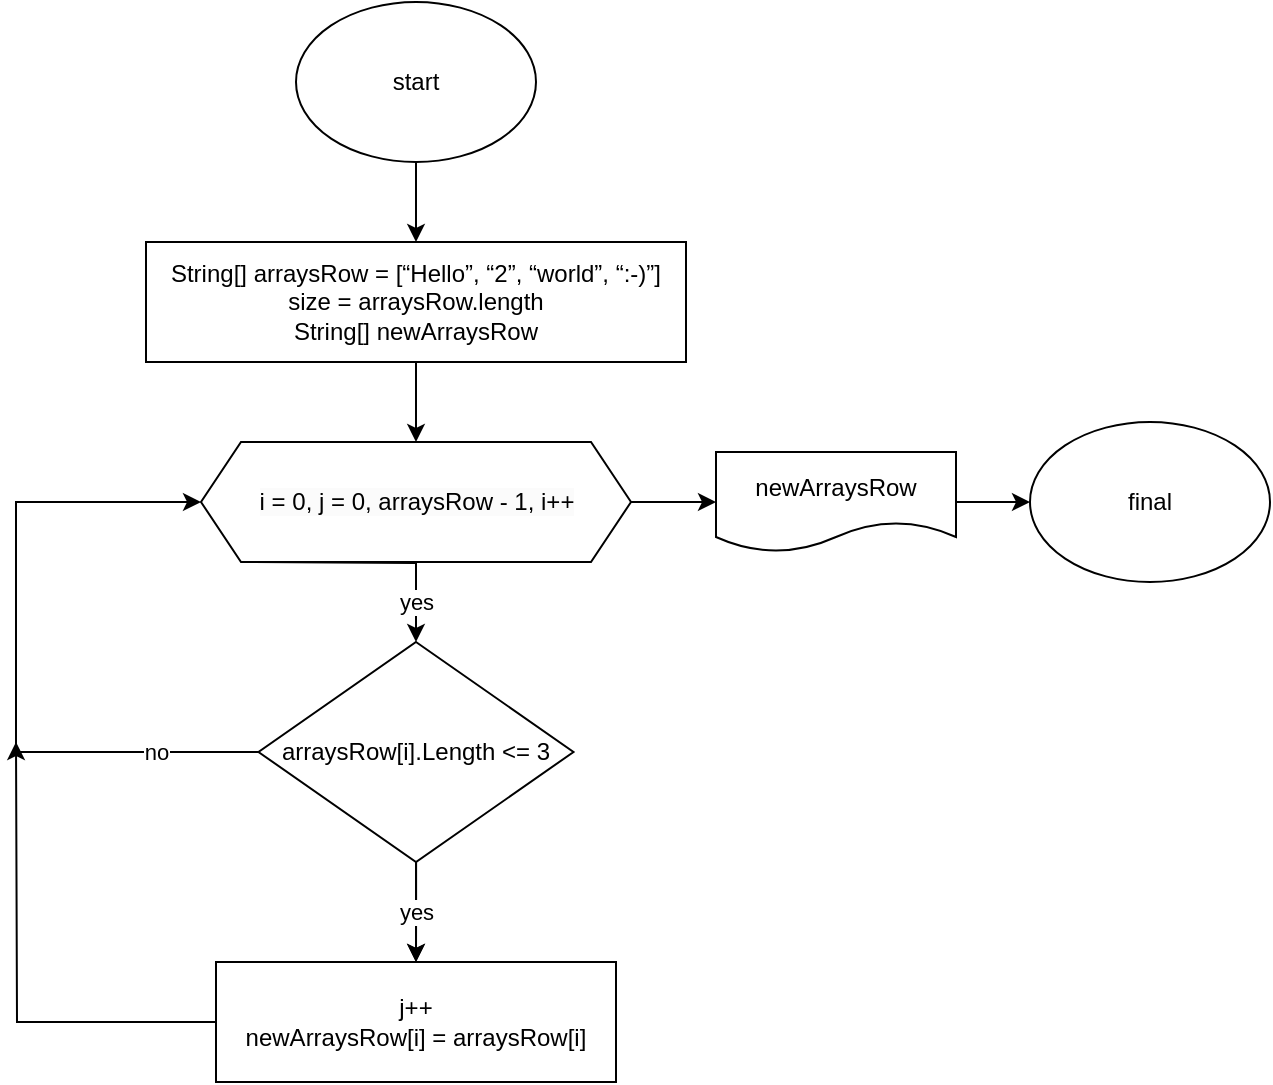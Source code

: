 <mxfile version="21.3.7" type="device">
  <diagram name="Страница 1" id="JAnuW7vz-bibfsBObyw5">
    <mxGraphModel dx="1050" dy="581" grid="1" gridSize="10" guides="1" tooltips="1" connect="1" arrows="1" fold="1" page="1" pageScale="1" pageWidth="827" pageHeight="1169" math="0" shadow="0">
      <root>
        <mxCell id="0" />
        <mxCell id="1" parent="0" />
        <mxCell id="0WIL8h1w6J6NO6AQZgoV-8" style="edgeStyle=orthogonalEdgeStyle;rounded=0;orthogonalLoop=1;jettySize=auto;html=1;exitX=0.5;exitY=1;exitDx=0;exitDy=0;entryX=0.5;entryY=0;entryDx=0;entryDy=0;" edge="1" parent="1" source="0WIL8h1w6J6NO6AQZgoV-3" target="0WIL8h1w6J6NO6AQZgoV-5">
          <mxGeometry relative="1" as="geometry" />
        </mxCell>
        <mxCell id="0WIL8h1w6J6NO6AQZgoV-3" value="String[] arraysRow =&amp;nbsp;[“Hello”, “2”, “world”, “:-)”]&lt;br&gt;size = arraysRow.length&lt;br&gt;String[] newArraysRow" style="rounded=0;whiteSpace=wrap;html=1;" vertex="1" parent="1">
          <mxGeometry x="265" y="180" width="270" height="60" as="geometry" />
        </mxCell>
        <mxCell id="0WIL8h1w6J6NO6AQZgoV-12" style="edgeStyle=orthogonalEdgeStyle;rounded=0;orthogonalLoop=1;jettySize=auto;html=1;exitX=0.5;exitY=1;exitDx=0;exitDy=0;entryX=0.5;entryY=0;entryDx=0;entryDy=0;" edge="1" parent="1" source="0WIL8h1w6J6NO6AQZgoV-4" target="0WIL8h1w6J6NO6AQZgoV-11">
          <mxGeometry relative="1" as="geometry" />
        </mxCell>
        <mxCell id="0WIL8h1w6J6NO6AQZgoV-13" value="yes" style="edgeStyle=orthogonalEdgeStyle;rounded=0;orthogonalLoop=1;jettySize=auto;html=1;" edge="1" parent="1" source="0WIL8h1w6J6NO6AQZgoV-4" target="0WIL8h1w6J6NO6AQZgoV-11">
          <mxGeometry relative="1" as="geometry" />
        </mxCell>
        <mxCell id="0WIL8h1w6J6NO6AQZgoV-14" value="no" style="edgeStyle=orthogonalEdgeStyle;rounded=0;orthogonalLoop=1;jettySize=auto;html=1;exitX=0;exitY=0.5;exitDx=0;exitDy=0;entryX=0;entryY=0.5;entryDx=0;entryDy=0;" edge="1" parent="1" source="0WIL8h1w6J6NO6AQZgoV-4" target="0WIL8h1w6J6NO6AQZgoV-5">
          <mxGeometry x="-0.697" relative="1" as="geometry">
            <Array as="points">
              <mxPoint x="200" y="435" />
              <mxPoint x="200" y="310" />
            </Array>
            <mxPoint as="offset" />
          </mxGeometry>
        </mxCell>
        <mxCell id="0WIL8h1w6J6NO6AQZgoV-4" value="arraysRow[i].Length &amp;lt;= 3" style="rhombus;whiteSpace=wrap;html=1;" vertex="1" parent="1">
          <mxGeometry x="321.25" y="380" width="157.5" height="110" as="geometry" />
        </mxCell>
        <mxCell id="0WIL8h1w6J6NO6AQZgoV-9" value="yes" style="edgeStyle=orthogonalEdgeStyle;rounded=0;orthogonalLoop=1;jettySize=auto;html=1;exitX=0.5;exitY=1;exitDx=0;exitDy=0;entryX=0.5;entryY=0;entryDx=0;entryDy=0;" edge="1" parent="1" target="0WIL8h1w6J6NO6AQZgoV-4">
          <mxGeometry x="0.681" relative="1" as="geometry">
            <mxPoint x="314" y="340" as="sourcePoint" />
            <mxPoint as="offset" />
          </mxGeometry>
        </mxCell>
        <mxCell id="0WIL8h1w6J6NO6AQZgoV-29" value="" style="edgeStyle=orthogonalEdgeStyle;rounded=0;orthogonalLoop=1;jettySize=auto;html=1;" edge="1" parent="1" source="0WIL8h1w6J6NO6AQZgoV-5" target="0WIL8h1w6J6NO6AQZgoV-17">
          <mxGeometry relative="1" as="geometry" />
        </mxCell>
        <mxCell id="0WIL8h1w6J6NO6AQZgoV-5" value="&lt;span style=&quot;color: rgb(0, 0, 0); font-family: Helvetica; font-size: 12px; font-style: normal; font-variant-ligatures: normal; font-variant-caps: normal; font-weight: 400; letter-spacing: normal; orphans: 2; text-align: center; text-indent: 0px; text-transform: none; widows: 2; word-spacing: 0px; -webkit-text-stroke-width: 0px; background-color: rgb(251, 251, 251); text-decoration-thickness: initial; text-decoration-style: initial; text-decoration-color: initial; float: none; display: inline !important;&quot;&gt;i = 0, j = 0, arraysRow - 1, i++&lt;/span&gt;" style="shape=hexagon;perimeter=hexagonPerimeter2;whiteSpace=wrap;html=1;fixedSize=1;labelPosition=center;verticalLabelPosition=middle;align=center;verticalAlign=middle;" vertex="1" parent="1">
          <mxGeometry x="292.5" y="280" width="215" height="60" as="geometry" />
        </mxCell>
        <mxCell id="0WIL8h1w6J6NO6AQZgoV-15" style="edgeStyle=orthogonalEdgeStyle;rounded=0;orthogonalLoop=1;jettySize=auto;html=1;exitX=0;exitY=0.5;exitDx=0;exitDy=0;" edge="1" parent="1" source="0WIL8h1w6J6NO6AQZgoV-11">
          <mxGeometry relative="1" as="geometry">
            <mxPoint x="200" y="430" as="targetPoint" />
          </mxGeometry>
        </mxCell>
        <mxCell id="0WIL8h1w6J6NO6AQZgoV-11" value="j++&lt;br&gt;newArraysRow[i] = arraysRow[i]" style="rounded=0;whiteSpace=wrap;html=1;" vertex="1" parent="1">
          <mxGeometry x="300" y="540" width="200" height="60" as="geometry" />
        </mxCell>
        <mxCell id="0WIL8h1w6J6NO6AQZgoV-24" value="" style="edgeStyle=orthogonalEdgeStyle;rounded=0;orthogonalLoop=1;jettySize=auto;html=1;" edge="1" parent="1" source="0WIL8h1w6J6NO6AQZgoV-17" target="0WIL8h1w6J6NO6AQZgoV-22">
          <mxGeometry relative="1" as="geometry" />
        </mxCell>
        <mxCell id="0WIL8h1w6J6NO6AQZgoV-17" value="newArraysRow" style="shape=document;whiteSpace=wrap;html=1;boundedLbl=1;" vertex="1" parent="1">
          <mxGeometry x="550" y="285" width="120" height="50" as="geometry" />
        </mxCell>
        <mxCell id="0WIL8h1w6J6NO6AQZgoV-22" value="final" style="ellipse;whiteSpace=wrap;html=1;" vertex="1" parent="1">
          <mxGeometry x="707" y="270" width="120" height="80" as="geometry" />
        </mxCell>
        <mxCell id="0WIL8h1w6J6NO6AQZgoV-27" value="" style="edgeStyle=orthogonalEdgeStyle;rounded=0;orthogonalLoop=1;jettySize=auto;html=1;" edge="1" parent="1" source="0WIL8h1w6J6NO6AQZgoV-25" target="0WIL8h1w6J6NO6AQZgoV-3">
          <mxGeometry relative="1" as="geometry" />
        </mxCell>
        <mxCell id="0WIL8h1w6J6NO6AQZgoV-25" value="start" style="ellipse;whiteSpace=wrap;html=1;" vertex="1" parent="1">
          <mxGeometry x="340" y="60" width="120" height="80" as="geometry" />
        </mxCell>
      </root>
    </mxGraphModel>
  </diagram>
</mxfile>
